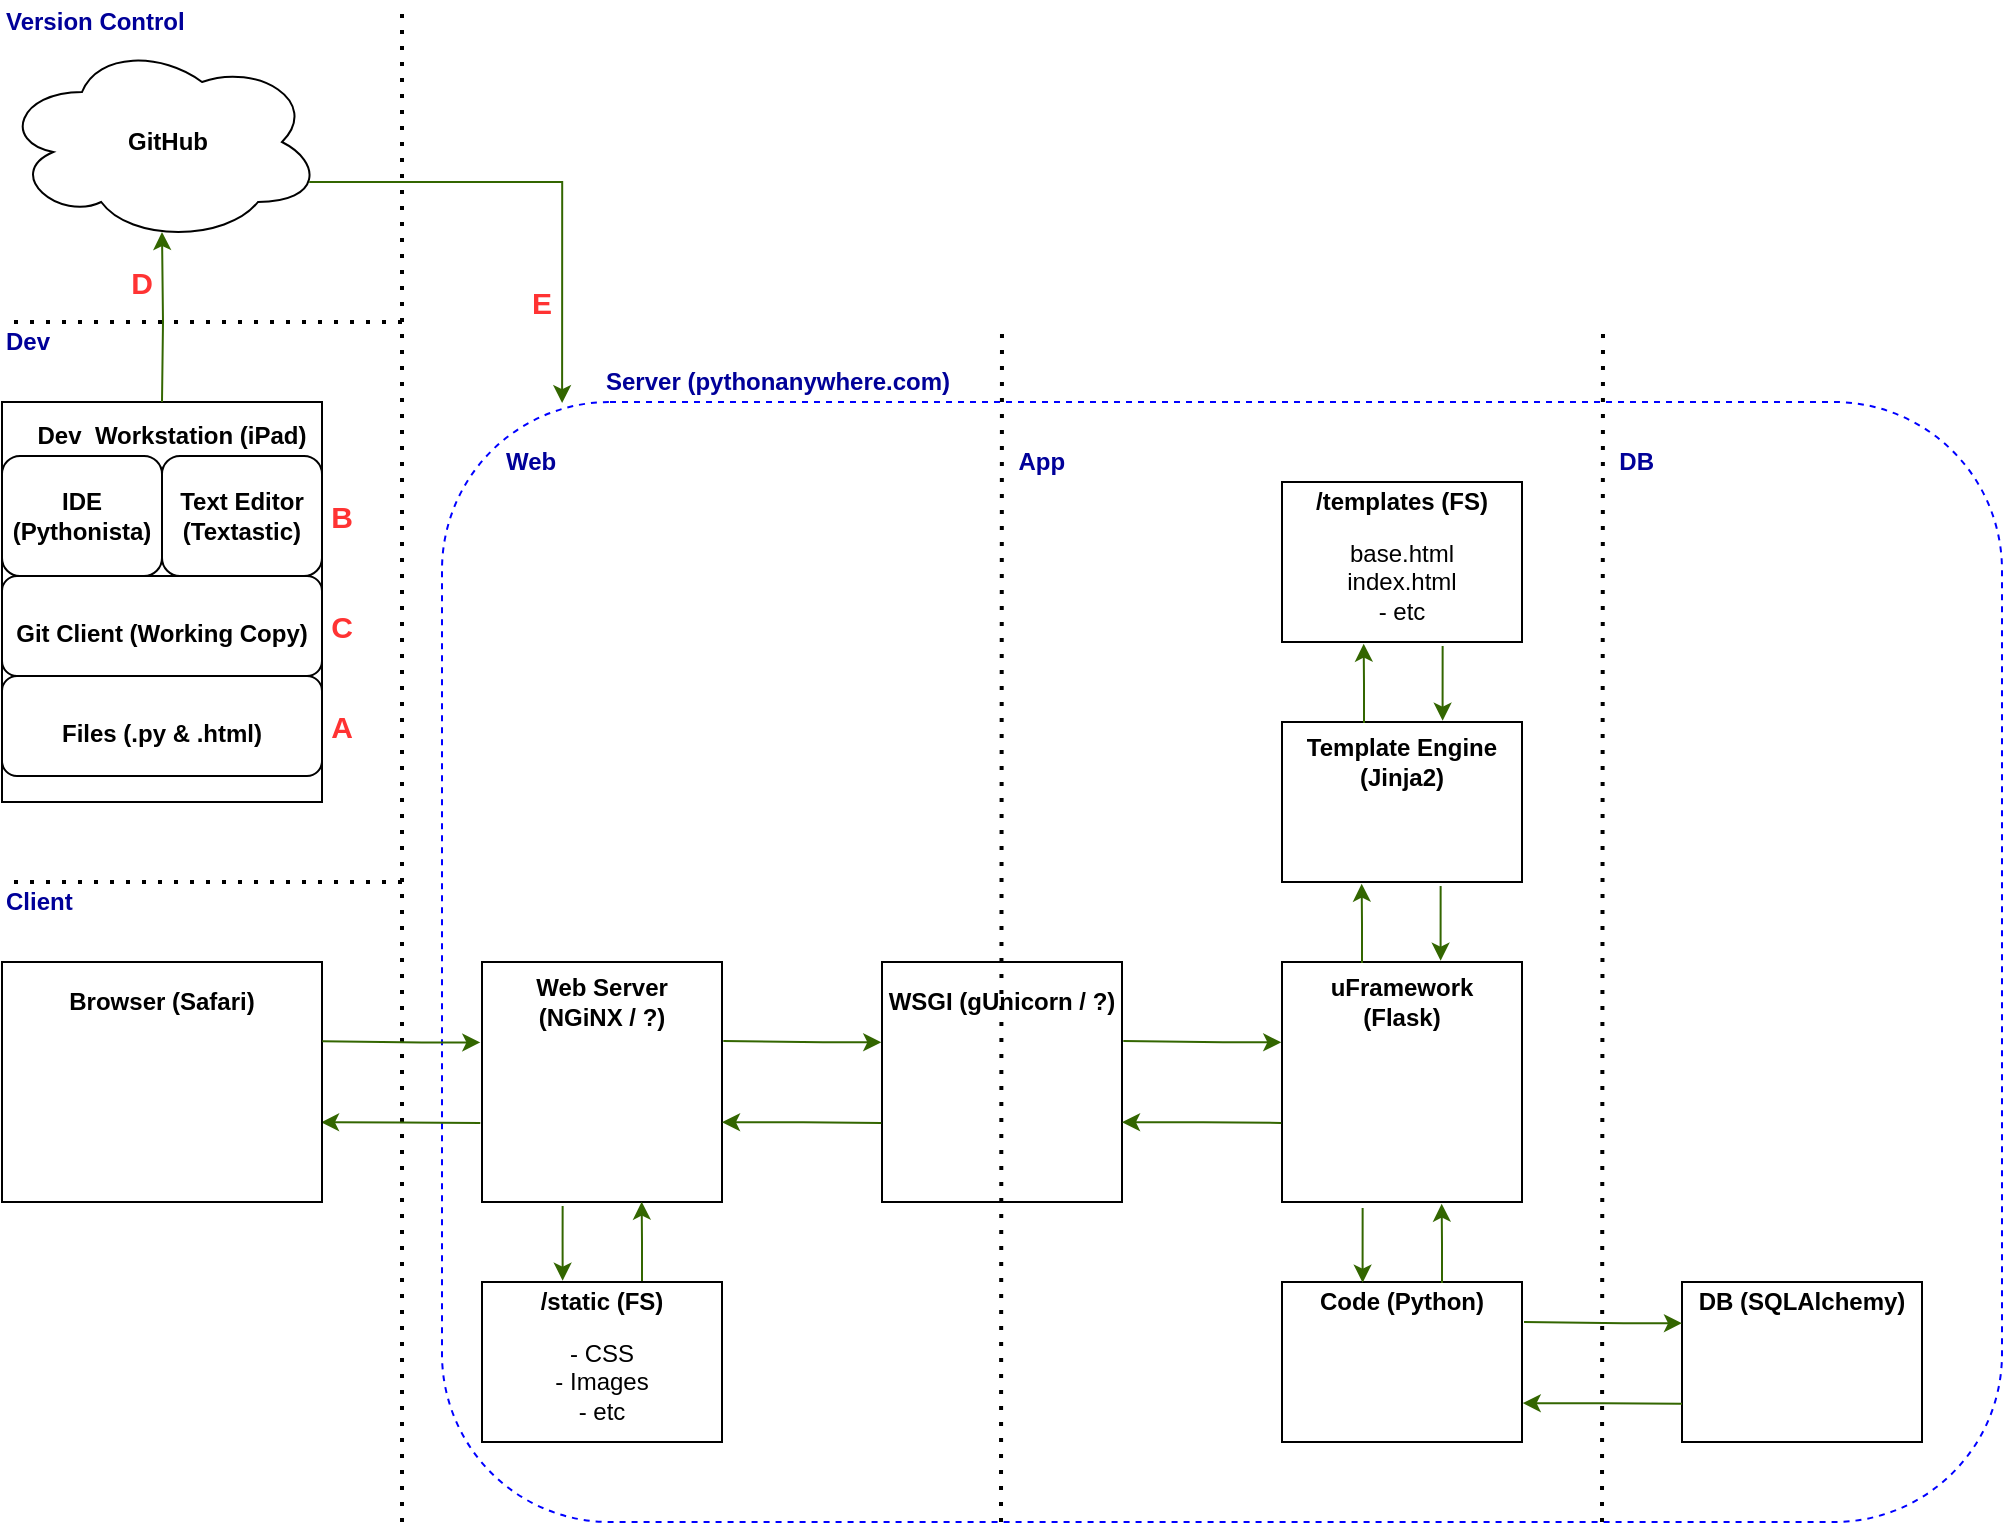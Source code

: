 <mxfile version="13.9.7" type="github">
  <diagram id="kgpKYQtTHZ0yAKxKKP6v" name="Page-1">
    <mxGraphModel dx="868" dy="742" grid="1" gridSize="10" guides="1" tooltips="1" connect="1" arrows="1" fold="1" page="1" pageScale="1" pageWidth="1100" pageHeight="850" math="0" shadow="0">
      <root>
        <mxCell id="0" />
        <mxCell id="1" parent="0" />
        <mxCell id="1D7lp2rWRmWPoldJIbJy-1" value="" style="rounded=1;whiteSpace=wrap;html=1;fillColor=none;dashed=1;strokeColor=#0000FF;" parent="1" vertex="1">
          <mxGeometry x="260" y="240" width="780" height="560" as="geometry" />
        </mxCell>
        <mxCell id="kP34SKrH4v_GNEErMYQn-1" value="" style="endArrow=none;dashed=1;html=1;dashPattern=1 3;strokeWidth=2;" parent="1" edge="1">
          <mxGeometry width="50" height="50" relative="1" as="geometry">
            <mxPoint x="240" y="800" as="sourcePoint" />
            <mxPoint x="240" y="40" as="targetPoint" />
          </mxGeometry>
        </mxCell>
        <mxCell id="kP34SKrH4v_GNEErMYQn-3" value="" style="rounded=0;whiteSpace=wrap;html=1;" parent="1" vertex="1">
          <mxGeometry x="40" y="240" width="160" height="200" as="geometry" />
        </mxCell>
        <mxCell id="5Lj5Pk4YFnlyCgKd_7wy-2" style="edgeStyle=orthogonalEdgeStyle;rounded=0;orthogonalLoop=1;jettySize=auto;html=1;exitX=0.997;exitY=0.668;exitDx=0;exitDy=0;entryX=-0.007;entryY=0.671;entryDx=0;entryDy=0;exitPerimeter=0;entryPerimeter=0;strokeColor=#336600;startArrow=classic;startFill=1;endArrow=none;endFill=0;" parent="1" source="kP34SKrH4v_GNEErMYQn-9" target="1D7lp2rWRmWPoldJIbJy-8" edge="1">
          <mxGeometry relative="1" as="geometry">
            <mxPoint x="200" y="603" as="sourcePoint" />
            <mxPoint x="280" y="603" as="targetPoint" />
            <Array as="points">
              <mxPoint x="240" y="600" />
            </Array>
          </mxGeometry>
        </mxCell>
        <mxCell id="kP34SKrH4v_GNEErMYQn-9" value="" style="rounded=0;whiteSpace=wrap;html=1;" parent="1" vertex="1">
          <mxGeometry x="40" y="520" width="160" height="120" as="geometry" />
        </mxCell>
        <mxCell id="kP34SKrH4v_GNEErMYQn-10" value="" style="rounded=1;whiteSpace=wrap;html=1;" parent="1" vertex="1">
          <mxGeometry x="40" y="327" width="160" height="50" as="geometry" />
        </mxCell>
        <mxCell id="kP34SKrH4v_GNEErMYQn-11" value="" style="rounded=1;whiteSpace=wrap;html=1;" parent="1" vertex="1">
          <mxGeometry x="40" y="267" width="80" height="60" as="geometry" />
        </mxCell>
        <mxCell id="kP34SKrH4v_GNEErMYQn-13" value="" style="rounded=1;whiteSpace=wrap;html=1;" parent="1" vertex="1">
          <mxGeometry x="120" y="267" width="80" height="60" as="geometry" />
        </mxCell>
        <mxCell id="kP34SKrH4v_GNEErMYQn-4" value="Browser (Safari)" style="text;html=1;strokeColor=none;fillColor=none;align=center;verticalAlign=middle;whiteSpace=wrap;rounded=0;fontStyle=1" parent="1" vertex="1">
          <mxGeometry x="40" y="530" width="160" height="20" as="geometry" />
        </mxCell>
        <mxCell id="kP34SKrH4v_GNEErMYQn-14" value="Dev &amp;nbsp;Workstation (iPad)" style="text;html=1;strokeColor=none;fillColor=none;align=center;verticalAlign=middle;whiteSpace=wrap;rounded=0;fontStyle=1" parent="1" vertex="1">
          <mxGeometry x="50" y="247" width="150" height="20" as="geometry" />
        </mxCell>
        <mxCell id="kP34SKrH4v_GNEErMYQn-15" value="Git Client (Working Copy)" style="text;html=1;strokeColor=none;fillColor=none;align=center;verticalAlign=middle;whiteSpace=wrap;rounded=0;fontStyle=1" parent="1" vertex="1">
          <mxGeometry x="40" y="346" width="160" height="20" as="geometry" />
        </mxCell>
        <mxCell id="kP34SKrH4v_GNEErMYQn-17" value="IDE&lt;br&gt;(Pythonista)" style="text;html=1;strokeColor=none;fillColor=none;align=center;verticalAlign=middle;whiteSpace=wrap;rounded=0;fontStyle=1" parent="1" vertex="1">
          <mxGeometry x="40" y="287" width="80" height="20" as="geometry" />
        </mxCell>
        <mxCell id="kP34SKrH4v_GNEErMYQn-18" value="Text Editor&lt;br&gt;(Textastic)" style="text;html=1;strokeColor=none;fillColor=none;align=center;verticalAlign=middle;whiteSpace=wrap;rounded=0;fontStyle=1" parent="1" vertex="1">
          <mxGeometry x="120" y="287" width="80" height="20" as="geometry" />
        </mxCell>
        <mxCell id="kP34SKrH4v_GNEErMYQn-19" value="" style="rounded=1;whiteSpace=wrap;html=1;" parent="1" vertex="1">
          <mxGeometry x="40" y="377" width="160" height="50" as="geometry" />
        </mxCell>
        <mxCell id="kP34SKrH4v_GNEErMYQn-20" value="Files (.py &amp;amp; .html)" style="text;html=1;strokeColor=none;fillColor=none;align=center;verticalAlign=middle;whiteSpace=wrap;rounded=0;fontStyle=1" parent="1" vertex="1">
          <mxGeometry x="40" y="396" width="160" height="20" as="geometry" />
        </mxCell>
        <mxCell id="kP34SKrH4v_GNEErMYQn-21" value="" style="ellipse;shape=cloud;whiteSpace=wrap;html=1;" parent="1" vertex="1">
          <mxGeometry x="40" y="60" width="160" height="100" as="geometry" />
        </mxCell>
        <mxCell id="kP34SKrH4v_GNEErMYQn-23" value="GitHub" style="text;html=1;strokeColor=none;fillColor=none;align=center;verticalAlign=middle;whiteSpace=wrap;rounded=0;fontStyle=1" parent="1" vertex="1">
          <mxGeometry x="46" y="100" width="154" height="20" as="geometry" />
        </mxCell>
        <mxCell id="kP34SKrH4v_GNEErMYQn-24" value="" style="endArrow=none;dashed=1;html=1;dashPattern=1 3;strokeWidth=2;" parent="1" edge="1">
          <mxGeometry width="50" height="50" relative="1" as="geometry">
            <mxPoint x="240" y="200" as="sourcePoint" />
            <mxPoint x="40" y="200" as="targetPoint" />
          </mxGeometry>
        </mxCell>
        <mxCell id="kP34SKrH4v_GNEErMYQn-25" value="" style="endArrow=none;dashed=1;html=1;dashPattern=1 3;strokeWidth=2;" parent="1" edge="1">
          <mxGeometry width="50" height="50" relative="1" as="geometry">
            <mxPoint x="240" y="480" as="sourcePoint" />
            <mxPoint x="40" y="480" as="targetPoint" />
          </mxGeometry>
        </mxCell>
        <mxCell id="kP34SKrH4v_GNEErMYQn-26" value="Client" style="text;html=1;strokeColor=none;fillColor=none;align=left;verticalAlign=middle;whiteSpace=wrap;rounded=0;fontStyle=1;fontColor=#000099;" parent="1" vertex="1">
          <mxGeometry x="40" y="480" width="120" height="20" as="geometry" />
        </mxCell>
        <mxCell id="kP34SKrH4v_GNEErMYQn-27" value="Dev" style="text;html=1;strokeColor=none;fillColor=none;align=left;verticalAlign=middle;whiteSpace=wrap;rounded=0;fontStyle=1;fontColor=#000099;" parent="1" vertex="1">
          <mxGeometry x="40" y="200" width="120" height="20" as="geometry" />
        </mxCell>
        <mxCell id="kP34SKrH4v_GNEErMYQn-28" value="Version Control" style="text;html=1;strokeColor=none;fillColor=none;align=left;verticalAlign=middle;whiteSpace=wrap;rounded=0;fontStyle=1;fontColor=#000099;" parent="1" vertex="1">
          <mxGeometry x="40" y="40" width="120" height="20" as="geometry" />
        </mxCell>
        <mxCell id="1D7lp2rWRmWPoldJIbJy-2" value="Server (pythonanywhere.com)" style="text;html=1;strokeColor=none;fillColor=none;align=left;verticalAlign=middle;whiteSpace=wrap;rounded=0;fontStyle=1;fontColor=#000099;" parent="1" vertex="1">
          <mxGeometry x="340" y="220" width="270" height="20" as="geometry" />
        </mxCell>
        <mxCell id="1D7lp2rWRmWPoldJIbJy-3" value="" style="rounded=0;whiteSpace=wrap;html=1;" parent="1" vertex="1">
          <mxGeometry x="280" y="680" width="120" height="80" as="geometry" />
        </mxCell>
        <mxCell id="1D7lp2rWRmWPoldJIbJy-4" value="/static (FS)" style="text;html=1;strokeColor=none;fillColor=none;align=center;verticalAlign=middle;whiteSpace=wrap;rounded=0;fontStyle=1" parent="1" vertex="1">
          <mxGeometry x="280" y="680" width="120" height="20" as="geometry" />
        </mxCell>
        <mxCell id="1D7lp2rWRmWPoldJIbJy-5" value="&lt;span style=&quot;font-weight: normal&quot;&gt;- CSS&lt;br&gt;- Images&lt;br&gt;- etc&lt;/span&gt;" style="text;html=1;strokeColor=none;fillColor=none;align=center;verticalAlign=middle;whiteSpace=wrap;rounded=0;fontStyle=1" parent="1" vertex="1">
          <mxGeometry x="280" y="700" width="120" height="60" as="geometry" />
        </mxCell>
        <mxCell id="1D7lp2rWRmWPoldJIbJy-8" value="" style="rounded=0;whiteSpace=wrap;html=1;" parent="1" vertex="1">
          <mxGeometry x="280" y="520" width="120" height="120" as="geometry" />
        </mxCell>
        <mxCell id="1D7lp2rWRmWPoldJIbJy-9" value="Web Server&lt;br&gt;(NGiNX / ?)" style="text;html=1;strokeColor=none;fillColor=none;align=center;verticalAlign=middle;whiteSpace=wrap;rounded=0;fontStyle=1" parent="1" vertex="1">
          <mxGeometry x="280" y="530" width="120" height="20" as="geometry" />
        </mxCell>
        <mxCell id="1D7lp2rWRmWPoldJIbJy-10" value="" style="rounded=0;whiteSpace=wrap;html=1;" parent="1" vertex="1">
          <mxGeometry x="480" y="520" width="120" height="120" as="geometry" />
        </mxCell>
        <mxCell id="1D7lp2rWRmWPoldJIbJy-11" value="WSGI (gUnicorn / ?)" style="text;html=1;strokeColor=none;fillColor=none;align=center;verticalAlign=middle;whiteSpace=wrap;rounded=0;fontStyle=1" parent="1" vertex="1">
          <mxGeometry x="480" y="530" width="120" height="20" as="geometry" />
        </mxCell>
        <mxCell id="1D7lp2rWRmWPoldJIbJy-12" value="" style="rounded=0;whiteSpace=wrap;html=1;" parent="1" vertex="1">
          <mxGeometry x="680" y="520" width="120" height="120" as="geometry" />
        </mxCell>
        <mxCell id="1D7lp2rWRmWPoldJIbJy-13" value="uFramework&lt;br&gt;(Flask)" style="text;html=1;strokeColor=none;fillColor=none;align=center;verticalAlign=middle;whiteSpace=wrap;rounded=0;fontStyle=1" parent="1" vertex="1">
          <mxGeometry x="680" y="530" width="120" height="20" as="geometry" />
        </mxCell>
        <mxCell id="1D7lp2rWRmWPoldJIbJy-17" value="" style="endArrow=none;dashed=1;html=1;dashPattern=1 3;strokeWidth=2;" parent="1" edge="1">
          <mxGeometry width="50" height="50" relative="1" as="geometry">
            <mxPoint x="539.5" y="800" as="sourcePoint" />
            <mxPoint x="540" y="200" as="targetPoint" />
          </mxGeometry>
        </mxCell>
        <mxCell id="1D7lp2rWRmWPoldJIbJy-18" value="Web" style="text;html=1;strokeColor=none;fillColor=none;align=left;verticalAlign=middle;whiteSpace=wrap;rounded=0;fontStyle=1;fontColor=#000099;" parent="1" vertex="1">
          <mxGeometry x="290" y="260" width="120" height="20" as="geometry" />
        </mxCell>
        <mxCell id="XjJIb6_F2YwHUvGka_Cs-3" value="" style="rounded=0;whiteSpace=wrap;html=1;" parent="1" vertex="1">
          <mxGeometry x="680" y="680" width="120" height="80" as="geometry" />
        </mxCell>
        <mxCell id="XjJIb6_F2YwHUvGka_Cs-4" value="Code (Python)" style="text;html=1;strokeColor=none;fillColor=none;align=center;verticalAlign=middle;whiteSpace=wrap;rounded=0;fontStyle=1" parent="1" vertex="1">
          <mxGeometry x="680" y="680" width="120" height="20" as="geometry" />
        </mxCell>
        <mxCell id="XjJIb6_F2YwHUvGka_Cs-6" value="" style="rounded=0;whiteSpace=wrap;html=1;" parent="1" vertex="1">
          <mxGeometry x="880" y="680" width="120" height="80" as="geometry" />
        </mxCell>
        <mxCell id="XjJIb6_F2YwHUvGka_Cs-7" value="DB (SQLAlchemy)" style="text;html=1;strokeColor=none;fillColor=none;align=center;verticalAlign=middle;whiteSpace=wrap;rounded=0;fontStyle=1" parent="1" vertex="1">
          <mxGeometry x="880" y="680" width="120" height="20" as="geometry" />
        </mxCell>
        <mxCell id="XjJIb6_F2YwHUvGka_Cs-8" value="" style="rounded=0;whiteSpace=wrap;html=1;" parent="1" vertex="1">
          <mxGeometry x="680" y="400" width="120" height="80" as="geometry" />
        </mxCell>
        <mxCell id="XjJIb6_F2YwHUvGka_Cs-9" value="Template Engine&lt;br&gt;(Jinja2)" style="text;html=1;strokeColor=none;fillColor=none;align=center;verticalAlign=middle;whiteSpace=wrap;rounded=0;fontStyle=1" parent="1" vertex="1">
          <mxGeometry x="680" y="400" width="120" height="40" as="geometry" />
        </mxCell>
        <mxCell id="XjJIb6_F2YwHUvGka_Cs-10" value="" style="rounded=0;whiteSpace=wrap;html=1;" parent="1" vertex="1">
          <mxGeometry x="680" y="280" width="120" height="80" as="geometry" />
        </mxCell>
        <mxCell id="XjJIb6_F2YwHUvGka_Cs-11" value="/templates (FS)" style="text;html=1;strokeColor=none;fillColor=none;align=center;verticalAlign=middle;whiteSpace=wrap;rounded=0;fontStyle=1" parent="1" vertex="1">
          <mxGeometry x="680" y="280" width="120" height="20" as="geometry" />
        </mxCell>
        <mxCell id="XjJIb6_F2YwHUvGka_Cs-12" value="&lt;span style=&quot;font-weight: normal&quot;&gt;base.html&lt;br&gt;index.html&lt;br&gt;- etc&lt;/span&gt;" style="text;html=1;strokeColor=none;fillColor=none;align=center;verticalAlign=middle;whiteSpace=wrap;rounded=0;fontStyle=1" parent="1" vertex="1">
          <mxGeometry x="680" y="300" width="120" height="60" as="geometry" />
        </mxCell>
        <mxCell id="XjJIb6_F2YwHUvGka_Cs-15" value="" style="endArrow=none;dashed=1;html=1;dashPattern=1 3;strokeWidth=2;" parent="1" edge="1">
          <mxGeometry width="50" height="50" relative="1" as="geometry">
            <mxPoint x="840" y="800" as="sourcePoint" />
            <mxPoint x="840.5" y="200" as="targetPoint" />
          </mxGeometry>
        </mxCell>
        <mxCell id="XjJIb6_F2YwHUvGka_Cs-16" value="&amp;nbsp; DB" style="text;html=1;strokeColor=none;fillColor=none;align=left;verticalAlign=middle;whiteSpace=wrap;rounded=0;fontStyle=1;fontColor=#000099;" parent="1" vertex="1">
          <mxGeometry x="840" y="260" width="120" height="20" as="geometry" />
        </mxCell>
        <mxCell id="XjJIb6_F2YwHUvGka_Cs-19" value="&amp;nbsp; App" style="text;html=1;strokeColor=none;fillColor=none;align=left;verticalAlign=middle;whiteSpace=wrap;rounded=0;fontStyle=1;fontColor=#000099;" parent="1" vertex="1">
          <mxGeometry x="540" y="260" width="120" height="20" as="geometry" />
        </mxCell>
        <mxCell id="5Lj5Pk4YFnlyCgKd_7wy-8" style="edgeStyle=orthogonalEdgeStyle;rounded=0;orthogonalLoop=1;jettySize=auto;html=1;exitX=-0.007;exitY=0.335;exitDx=0;exitDy=0;exitPerimeter=0;entryX=1.001;entryY=0.33;entryDx=0;entryDy=0;entryPerimeter=0;strokeColor=#336600;startArrow=classic;startFill=1;endArrow=none;endFill=0;" parent="1" source="1D7lp2rWRmWPoldJIbJy-8" target="kP34SKrH4v_GNEErMYQn-9" edge="1">
          <mxGeometry relative="1" as="geometry">
            <mxPoint x="209.52" y="610.16" as="sourcePoint" />
            <mxPoint x="210" y="560" as="targetPoint" />
            <Array as="points">
              <mxPoint x="250" y="560" />
            </Array>
          </mxGeometry>
        </mxCell>
        <mxCell id="5Lj5Pk4YFnlyCgKd_7wy-9" style="edgeStyle=orthogonalEdgeStyle;rounded=0;orthogonalLoop=1;jettySize=auto;html=1;exitX=0.997;exitY=0.668;exitDx=0;exitDy=0;entryX=-0.007;entryY=0.671;entryDx=0;entryDy=0;exitPerimeter=0;entryPerimeter=0;strokeColor=#336600;startArrow=classic;startFill=1;endArrow=none;endFill=0;" parent="1" edge="1">
          <mxGeometry relative="1" as="geometry">
            <mxPoint x="400" y="600.1" as="sourcePoint" />
            <mxPoint x="479.64" y="600.46" as="targetPoint" />
            <Array as="points">
              <mxPoint x="440.48" y="599.94" />
            </Array>
          </mxGeometry>
        </mxCell>
        <mxCell id="5Lj5Pk4YFnlyCgKd_7wy-10" style="edgeStyle=orthogonalEdgeStyle;rounded=0;orthogonalLoop=1;jettySize=auto;html=1;exitX=-0.007;exitY=0.335;exitDx=0;exitDy=0;exitPerimeter=0;entryX=1.001;entryY=0.33;entryDx=0;entryDy=0;entryPerimeter=0;strokeColor=#336600;startArrow=classic;startFill=1;endArrow=none;endFill=0;" parent="1" edge="1">
          <mxGeometry relative="1" as="geometry">
            <mxPoint x="479.64" y="560.14" as="sourcePoint" />
            <mxPoint x="400.64" y="559.54" as="targetPoint" />
            <Array as="points">
              <mxPoint x="450.48" y="559.94" />
            </Array>
          </mxGeometry>
        </mxCell>
        <mxCell id="5Lj5Pk4YFnlyCgKd_7wy-11" style="edgeStyle=orthogonalEdgeStyle;rounded=0;orthogonalLoop=1;jettySize=auto;html=1;exitX=0.997;exitY=0.668;exitDx=0;exitDy=0;entryX=-0.007;entryY=0.671;entryDx=0;entryDy=0;exitPerimeter=0;entryPerimeter=0;strokeColor=#336600;startArrow=classic;startFill=1;endArrow=none;endFill=0;" parent="1" edge="1">
          <mxGeometry relative="1" as="geometry">
            <mxPoint x="600" y="600.1" as="sourcePoint" />
            <mxPoint x="679.64" y="600.46" as="targetPoint" />
            <Array as="points">
              <mxPoint x="640.48" y="599.94" />
            </Array>
          </mxGeometry>
        </mxCell>
        <mxCell id="5Lj5Pk4YFnlyCgKd_7wy-12" style="edgeStyle=orthogonalEdgeStyle;rounded=0;orthogonalLoop=1;jettySize=auto;html=1;exitX=-0.007;exitY=0.335;exitDx=0;exitDy=0;exitPerimeter=0;entryX=1.001;entryY=0.33;entryDx=0;entryDy=0;entryPerimeter=0;strokeColor=#336600;startArrow=classic;startFill=1;endArrow=none;endFill=0;" parent="1" edge="1">
          <mxGeometry relative="1" as="geometry">
            <mxPoint x="679.64" y="560.14" as="sourcePoint" />
            <mxPoint x="600.64" y="559.54" as="targetPoint" />
            <Array as="points">
              <mxPoint x="650.48" y="559.94" />
            </Array>
          </mxGeometry>
        </mxCell>
        <mxCell id="5Lj5Pk4YFnlyCgKd_7wy-14" style="edgeStyle=orthogonalEdgeStyle;rounded=0;orthogonalLoop=1;jettySize=auto;html=1;exitX=0.997;exitY=0.668;exitDx=0;exitDy=0;entryX=-0.007;entryY=0.671;entryDx=0;entryDy=0;exitPerimeter=0;entryPerimeter=0;strokeColor=#336600;startArrow=classic;startFill=1;endArrow=none;endFill=0;" parent="1" edge="1">
          <mxGeometry relative="1" as="geometry">
            <mxPoint x="800.36" y="740.56" as="sourcePoint" />
            <mxPoint x="880.0" y="740.92" as="targetPoint" />
            <Array as="points">
              <mxPoint x="840.84" y="740.4" />
            </Array>
          </mxGeometry>
        </mxCell>
        <mxCell id="5Lj5Pk4YFnlyCgKd_7wy-15" style="edgeStyle=orthogonalEdgeStyle;rounded=0;orthogonalLoop=1;jettySize=auto;html=1;exitX=-0.007;exitY=0.335;exitDx=0;exitDy=0;exitPerimeter=0;entryX=1.001;entryY=0.33;entryDx=0;entryDy=0;entryPerimeter=0;strokeColor=#336600;startArrow=classic;startFill=1;endArrow=none;endFill=0;" parent="1" edge="1">
          <mxGeometry relative="1" as="geometry">
            <mxPoint x="880.0" y="700.6" as="sourcePoint" />
            <mxPoint x="801.0" y="700" as="targetPoint" />
            <Array as="points">
              <mxPoint x="850.84" y="700.4" />
            </Array>
          </mxGeometry>
        </mxCell>
        <mxCell id="5Lj5Pk4YFnlyCgKd_7wy-17" style="edgeStyle=orthogonalEdgeStyle;rounded=0;orthogonalLoop=1;jettySize=auto;html=1;exitX=0.997;exitY=0.668;exitDx=0;exitDy=0;entryX=0.128;entryY=0.714;entryDx=0;entryDy=0;exitPerimeter=0;entryPerimeter=0;strokeColor=#336600;" parent="1" target="1D7lp2rWRmWPoldJIbJy-1" edge="1">
          <mxGeometry relative="1" as="geometry">
            <mxPoint x="360" y="679.5" as="sourcePoint" />
            <mxPoint x="439.64" y="679.86" as="targetPoint" />
            <Array as="points">
              <mxPoint x="360" y="660" />
              <mxPoint x="360" y="660" />
            </Array>
          </mxGeometry>
        </mxCell>
        <mxCell id="5Lj5Pk4YFnlyCgKd_7wy-20" style="edgeStyle=orthogonalEdgeStyle;rounded=0;orthogonalLoop=1;jettySize=auto;html=1;exitX=0.336;exitY=1.017;exitDx=0;exitDy=0;exitPerimeter=0;strokeColor=#336600;entryX=0.336;entryY=-0.033;entryDx=0;entryDy=0;entryPerimeter=0;" parent="1" source="1D7lp2rWRmWPoldJIbJy-8" target="1D7lp2rWRmWPoldJIbJy-4" edge="1">
          <mxGeometry relative="1" as="geometry">
            <mxPoint x="400.36" y="660" as="sourcePoint" />
            <mxPoint x="441" y="680" as="targetPoint" />
            <Array as="points">
              <mxPoint x="320" y="660" />
              <mxPoint x="320" y="679" />
            </Array>
          </mxGeometry>
        </mxCell>
        <mxCell id="5Lj5Pk4YFnlyCgKd_7wy-21" style="edgeStyle=orthogonalEdgeStyle;rounded=0;orthogonalLoop=1;jettySize=auto;html=1;exitX=0.997;exitY=0.668;exitDx=0;exitDy=0;entryX=0.128;entryY=0.714;entryDx=0;entryDy=0;exitPerimeter=0;entryPerimeter=0;strokeColor=#336600;" parent="1" edge="1">
          <mxGeometry relative="1" as="geometry">
            <mxPoint x="760" y="680.5" as="sourcePoint" />
            <mxPoint x="759.84" y="640.84" as="targetPoint" />
            <Array as="points">
              <mxPoint x="760" y="661" />
              <mxPoint x="760" y="661" />
            </Array>
          </mxGeometry>
        </mxCell>
        <mxCell id="5Lj5Pk4YFnlyCgKd_7wy-22" style="edgeStyle=orthogonalEdgeStyle;rounded=0;orthogonalLoop=1;jettySize=auto;html=1;exitX=0.336;exitY=1.017;exitDx=0;exitDy=0;exitPerimeter=0;strokeColor=#336600;entryX=0.336;entryY=-0.033;entryDx=0;entryDy=0;entryPerimeter=0;" parent="1" edge="1">
          <mxGeometry relative="1" as="geometry">
            <mxPoint x="720.32" y="643.04" as="sourcePoint" />
            <mxPoint x="720.32" y="680.34" as="targetPoint" />
            <Array as="points">
              <mxPoint x="720" y="671" />
              <mxPoint x="720" y="671" />
            </Array>
          </mxGeometry>
        </mxCell>
        <mxCell id="5Lj5Pk4YFnlyCgKd_7wy-23" style="edgeStyle=orthogonalEdgeStyle;rounded=0;orthogonalLoop=1;jettySize=auto;html=1;exitX=0.997;exitY=0.668;exitDx=0;exitDy=0;entryX=0.128;entryY=0.714;entryDx=0;entryDy=0;exitPerimeter=0;entryPerimeter=0;strokeColor=#336600;" parent="1" edge="1">
          <mxGeometry relative="1" as="geometry">
            <mxPoint x="720" y="520.5" as="sourcePoint" />
            <mxPoint x="719.84" y="480.84" as="targetPoint" />
            <Array as="points">
              <mxPoint x="720" y="501" />
              <mxPoint x="720" y="501" />
            </Array>
          </mxGeometry>
        </mxCell>
        <mxCell id="5Lj5Pk4YFnlyCgKd_7wy-25" style="edgeStyle=orthogonalEdgeStyle;rounded=0;orthogonalLoop=1;jettySize=auto;html=1;exitX=0.336;exitY=1.017;exitDx=0;exitDy=0;exitPerimeter=0;strokeColor=#336600;entryX=0.336;entryY=-0.033;entryDx=0;entryDy=0;entryPerimeter=0;" parent="1" edge="1">
          <mxGeometry relative="1" as="geometry">
            <mxPoint x="759.32" y="482.04" as="sourcePoint" />
            <mxPoint x="759.32" y="519.34" as="targetPoint" />
            <Array as="points">
              <mxPoint x="759" y="510" />
              <mxPoint x="759" y="510" />
            </Array>
          </mxGeometry>
        </mxCell>
        <mxCell id="5Lj5Pk4YFnlyCgKd_7wy-26" style="edgeStyle=orthogonalEdgeStyle;rounded=0;orthogonalLoop=1;jettySize=auto;html=1;exitX=0.997;exitY=0.668;exitDx=0;exitDy=0;entryX=0.128;entryY=0.714;entryDx=0;entryDy=0;exitPerimeter=0;entryPerimeter=0;strokeColor=#336600;" parent="1" edge="1">
          <mxGeometry relative="1" as="geometry">
            <mxPoint x="721" y="400.5" as="sourcePoint" />
            <mxPoint x="720.84" y="360.84" as="targetPoint" />
            <Array as="points">
              <mxPoint x="721" y="381" />
              <mxPoint x="721" y="381" />
            </Array>
          </mxGeometry>
        </mxCell>
        <mxCell id="5Lj5Pk4YFnlyCgKd_7wy-27" style="edgeStyle=orthogonalEdgeStyle;rounded=0;orthogonalLoop=1;jettySize=auto;html=1;exitX=0.336;exitY=1.017;exitDx=0;exitDy=0;exitPerimeter=0;strokeColor=#336600;entryX=0.336;entryY=-0.033;entryDx=0;entryDy=0;entryPerimeter=0;" parent="1" edge="1">
          <mxGeometry relative="1" as="geometry">
            <mxPoint x="760.32" y="362.04" as="sourcePoint" />
            <mxPoint x="760.32" y="399.34" as="targetPoint" />
            <Array as="points">
              <mxPoint x="760" y="390" />
              <mxPoint x="760" y="390" />
            </Array>
          </mxGeometry>
        </mxCell>
        <mxCell id="9JrKhK4K6JrjBqXeKL0m-1" style="edgeStyle=orthogonalEdgeStyle;rounded=0;orthogonalLoop=1;jettySize=auto;html=1;strokeColor=#336600;entryX=0.5;entryY=0.95;entryDx=0;entryDy=0;entryPerimeter=0;" edge="1" parent="1" target="kP34SKrH4v_GNEErMYQn-21">
          <mxGeometry relative="1" as="geometry">
            <mxPoint x="120" y="240" as="sourcePoint" />
            <mxPoint x="120" y="160" as="targetPoint" />
            <Array as="points" />
          </mxGeometry>
        </mxCell>
        <mxCell id="9JrKhK4K6JrjBqXeKL0m-2" style="edgeStyle=orthogonalEdgeStyle;rounded=0;orthogonalLoop=1;jettySize=auto;html=1;strokeColor=#336600;exitX=0.96;exitY=0.7;exitDx=0;exitDy=0;exitPerimeter=0;entryX=0.077;entryY=0.001;entryDx=0;entryDy=0;entryPerimeter=0;" edge="1" parent="1" source="kP34SKrH4v_GNEErMYQn-21" target="1D7lp2rWRmWPoldJIbJy-1">
          <mxGeometry relative="1" as="geometry">
            <mxPoint x="270" y="220" as="sourcePoint" />
            <mxPoint x="280" y="220" as="targetPoint" />
            <Array as="points" />
          </mxGeometry>
        </mxCell>
        <mxCell id="9JrKhK4K6JrjBqXeKL0m-3" value="A" style="text;html=1;strokeColor=none;fillColor=none;align=center;verticalAlign=middle;whiteSpace=wrap;rounded=0;fontSize=15;fontColor=#FF3333;fontStyle=1" vertex="1" parent="1">
          <mxGeometry x="190" y="392" width="40" height="20" as="geometry" />
        </mxCell>
        <mxCell id="9JrKhK4K6JrjBqXeKL0m-5" value="B" style="text;html=1;strokeColor=none;fillColor=none;align=center;verticalAlign=middle;whiteSpace=wrap;rounded=0;fontSize=15;fontColor=#FF3333;fontStyle=1" vertex="1" parent="1">
          <mxGeometry x="190" y="287" width="40" height="20" as="geometry" />
        </mxCell>
        <mxCell id="9JrKhK4K6JrjBqXeKL0m-6" value="C" style="text;html=1;strokeColor=none;fillColor=none;align=center;verticalAlign=middle;whiteSpace=wrap;rounded=0;fontSize=15;fontColor=#FF3333;fontStyle=1" vertex="1" parent="1">
          <mxGeometry x="190" y="342" width="40" height="20" as="geometry" />
        </mxCell>
        <mxCell id="9JrKhK4K6JrjBqXeKL0m-7" value="D" style="text;html=1;strokeColor=none;fillColor=none;align=center;verticalAlign=middle;whiteSpace=wrap;rounded=0;fontSize=15;fontColor=#FF3333;fontStyle=1" vertex="1" parent="1">
          <mxGeometry x="90" y="170" width="40" height="20" as="geometry" />
        </mxCell>
        <mxCell id="9JrKhK4K6JrjBqXeKL0m-11" value="E" style="text;html=1;strokeColor=none;fillColor=none;align=center;verticalAlign=middle;whiteSpace=wrap;rounded=0;fontSize=15;fontColor=#FF3333;fontStyle=1" vertex="1" parent="1">
          <mxGeometry x="290" y="180" width="40" height="20" as="geometry" />
        </mxCell>
      </root>
    </mxGraphModel>
  </diagram>
</mxfile>
